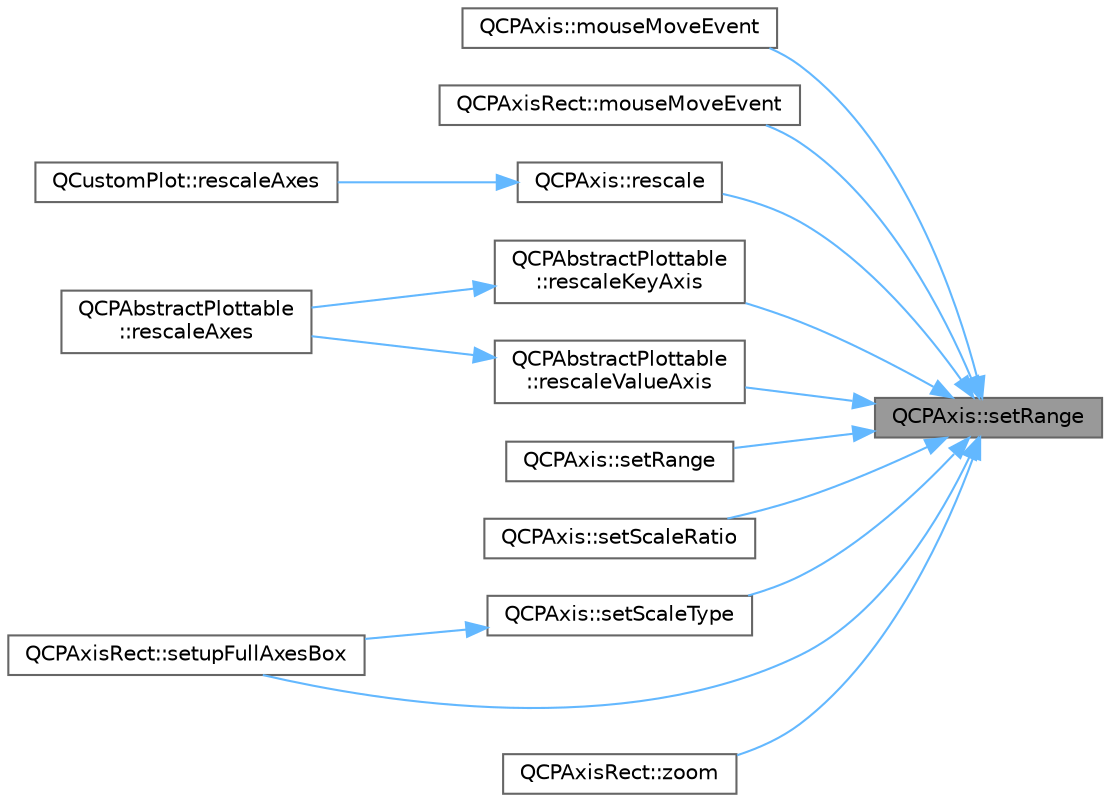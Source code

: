 digraph "QCPAxis::setRange"
{
 // LATEX_PDF_SIZE
  bgcolor="transparent";
  edge [fontname=Helvetica,fontsize=10,labelfontname=Helvetica,labelfontsize=10];
  node [fontname=Helvetica,fontsize=10,shape=box,height=0.2,width=0.4];
  rankdir="RL";
  Node1 [label="QCPAxis::setRange",height=0.2,width=0.4,color="gray40", fillcolor="grey60", style="filled", fontcolor="black",tooltip=" "];
  Node1 -> Node2 [dir="back",color="steelblue1",style="solid"];
  Node2 [label="QCPAxis::mouseMoveEvent",height=0.2,width=0.4,color="grey40", fillcolor="white", style="filled",URL="$class_q_c_p_axis.html#a2a89a13440eec099fc2327c2672be0cd",tooltip=" "];
  Node1 -> Node3 [dir="back",color="steelblue1",style="solid"];
  Node3 [label="QCPAxisRect::mouseMoveEvent",height=0.2,width=0.4,color="grey40", fillcolor="white", style="filled",URL="$class_q_c_p_axis_rect.html#a9cd27ad8c5cfb49aefd9dbb30def4beb",tooltip=" "];
  Node1 -> Node4 [dir="back",color="steelblue1",style="solid"];
  Node4 [label="QCPAxis::rescale",height=0.2,width=0.4,color="grey40", fillcolor="white", style="filled",URL="$class_q_c_p_axis.html#a499345f02ebce4b23d8ccec96e58daa9",tooltip=" "];
  Node4 -> Node5 [dir="back",color="steelblue1",style="solid"];
  Node5 [label="QCustomPlot::rescaleAxes",height=0.2,width=0.4,color="grey40", fillcolor="white", style="filled",URL="$class_q_custom_plot.html#ad86528f2cee6c7e446dea4a6e8839935",tooltip=" "];
  Node1 -> Node6 [dir="back",color="steelblue1",style="solid"];
  Node6 [label="QCPAbstractPlottable\l::rescaleKeyAxis",height=0.2,width=0.4,color="grey40", fillcolor="white", style="filled",URL="$class_q_c_p_abstract_plottable.html#ae96b83c961e257da116c6acf9c7da308",tooltip=" "];
  Node6 -> Node7 [dir="back",color="steelblue1",style="solid"];
  Node7 [label="QCPAbstractPlottable\l::rescaleAxes",height=0.2,width=0.4,color="grey40", fillcolor="white", style="filled",URL="$class_q_c_p_abstract_plottable.html#a1491c4a606bccd2d09e65e11b79eb882",tooltip=" "];
  Node1 -> Node8 [dir="back",color="steelblue1",style="solid"];
  Node8 [label="QCPAbstractPlottable\l::rescaleValueAxis",height=0.2,width=0.4,color="grey40", fillcolor="white", style="filled",URL="$class_q_c_p_abstract_plottable.html#a714eaf36b12434cd71846215504db82e",tooltip=" "];
  Node8 -> Node7 [dir="back",color="steelblue1",style="solid"];
  Node1 -> Node9 [dir="back",color="steelblue1",style="solid"];
  Node9 [label="QCPAxis::setRange",height=0.2,width=0.4,color="grey40", fillcolor="white", style="filled",URL="$class_q_c_p_axis.html#acf60e5b2d631fbc8c4548c3d579cb6d0",tooltip=" "];
  Node1 -> Node10 [dir="back",color="steelblue1",style="solid"];
  Node10 [label="QCPAxis::setScaleRatio",height=0.2,width=0.4,color="grey40", fillcolor="white", style="filled",URL="$class_q_c_p_axis.html#af4bbd446dcaee5a83ac30ce9bcd6e125",tooltip=" "];
  Node1 -> Node11 [dir="back",color="steelblue1",style="solid"];
  Node11 [label="QCPAxis::setScaleType",height=0.2,width=0.4,color="grey40", fillcolor="white", style="filled",URL="$class_q_c_p_axis.html#adef29cae617af4f519f6c40d1a866ca6",tooltip=" "];
  Node11 -> Node12 [dir="back",color="steelblue1",style="solid"];
  Node12 [label="QCPAxisRect::setupFullAxesBox",height=0.2,width=0.4,color="grey40", fillcolor="white", style="filled",URL="$class_q_c_p_axis_rect.html#a5fa906175447b14206954f77fc7f1ef4",tooltip=" "];
  Node1 -> Node12 [dir="back",color="steelblue1",style="solid"];
  Node1 -> Node13 [dir="back",color="steelblue1",style="solid"];
  Node13 [label="QCPAxisRect::zoom",height=0.2,width=0.4,color="grey40", fillcolor="white", style="filled",URL="$class_q_c_p_axis_rect.html#ae481c28b50e10cfbbec59fde45e77367",tooltip=" "];
}
